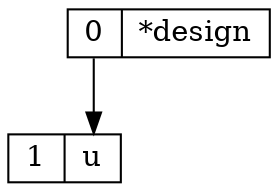 digraph AR{
node [shape = record,height=.1];
node0[label = "<f0>0|<f1>*design"];
"node0":f0 -> "node1":f1;
node1[label = "<f0>1|<f1>u"];
}
